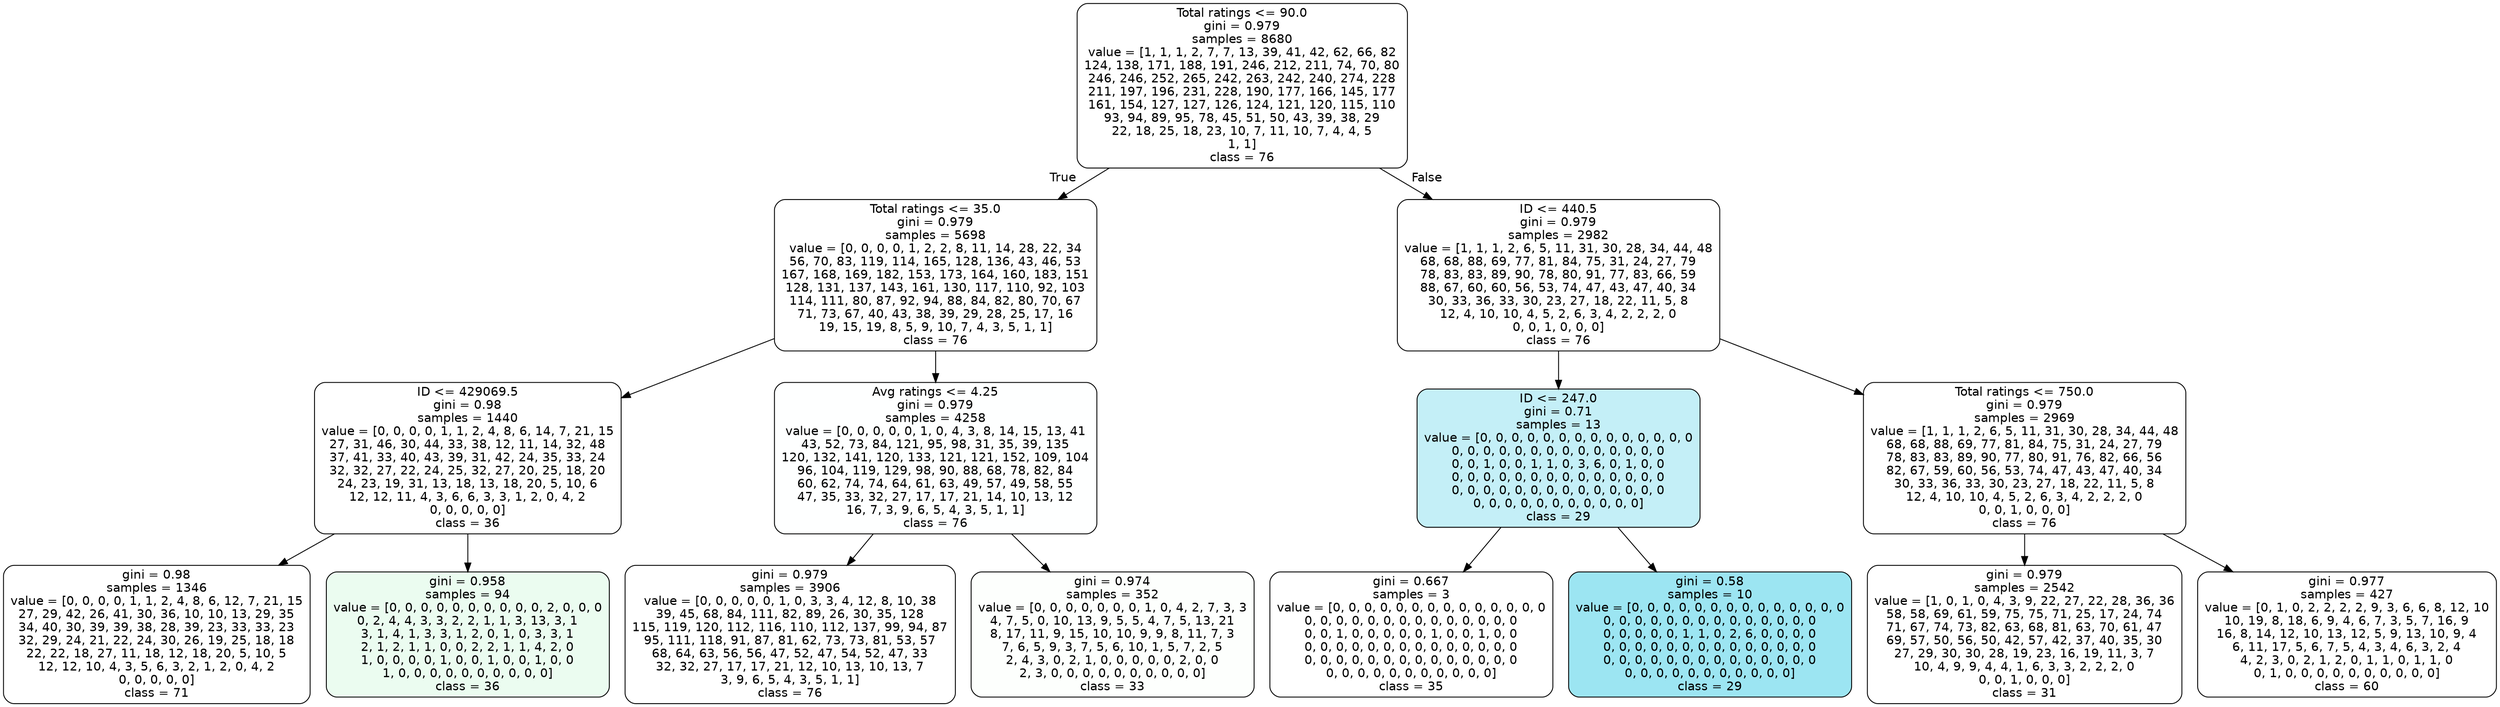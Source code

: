 digraph Tree {
node [shape=box, style="filled, rounded", color="black", fontname="helvetica"] ;
edge [fontname="helvetica"] ;
0 [label="Total ratings <= 90.0\ngini = 0.979\nsamples = 8680\nvalue = [1, 1, 1, 2, 7, 7, 13, 39, 41, 42, 62, 66, 82\n124, 138, 171, 188, 191, 246, 212, 211, 74, 70, 80\n246, 246, 252, 265, 242, 263, 242, 240, 274, 228\n211, 197, 196, 231, 228, 190, 177, 166, 145, 177\n161, 154, 127, 127, 126, 124, 121, 120, 115, 110\n93, 94, 89, 95, 78, 45, 51, 50, 43, 39, 38, 29\n22, 18, 25, 18, 23, 10, 7, 11, 10, 7, 4, 4, 5\n1, 1]\nclass = 76", fillcolor="#ffffff"] ;
1 [label="Total ratings <= 35.0\ngini = 0.979\nsamples = 5698\nvalue = [0, 0, 0, 0, 1, 2, 2, 8, 11, 14, 28, 22, 34\n56, 70, 83, 119, 114, 165, 128, 136, 43, 46, 53\n167, 168, 169, 182, 153, 173, 164, 160, 183, 151\n128, 131, 137, 143, 161, 130, 117, 110, 92, 103\n114, 111, 80, 87, 92, 94, 88, 84, 82, 80, 70, 67\n71, 73, 67, 40, 43, 38, 39, 29, 28, 25, 17, 16\n19, 15, 19, 8, 5, 9, 10, 7, 4, 3, 5, 1, 1]\nclass = 76", fillcolor="#ffffff"] ;
0 -> 1 [labeldistance=2.5, labelangle=45, headlabel="True"] ;
2 [label="ID <= 429069.5\ngini = 0.98\nsamples = 1440\nvalue = [0, 0, 0, 0, 1, 1, 2, 4, 8, 6, 14, 7, 21, 15\n27, 31, 46, 30, 44, 33, 38, 12, 11, 14, 32, 48\n37, 41, 33, 40, 43, 39, 31, 42, 24, 35, 33, 24\n32, 32, 27, 22, 24, 25, 32, 27, 20, 25, 18, 20\n24, 23, 19, 31, 13, 18, 13, 18, 20, 5, 10, 6\n12, 12, 11, 4, 3, 6, 6, 3, 3, 1, 2, 0, 4, 2\n0, 0, 0, 0, 0]\nclass = 36", fillcolor="#ffffff"] ;
1 -> 2 ;
3 [label="gini = 0.98\nsamples = 1346\nvalue = [0, 0, 0, 0, 1, 1, 2, 4, 8, 6, 12, 7, 21, 15\n27, 29, 42, 26, 41, 30, 36, 10, 10, 13, 29, 35\n34, 40, 30, 39, 39, 38, 28, 39, 23, 33, 33, 23\n32, 29, 24, 21, 22, 24, 30, 26, 19, 25, 18, 18\n22, 22, 18, 27, 11, 18, 12, 18, 20, 5, 10, 5\n12, 12, 10, 4, 3, 5, 6, 3, 2, 1, 2, 0, 4, 2\n0, 0, 0, 0, 0]\nclass = 71", fillcolor="#ffffff"] ;
2 -> 3 ;
4 [label="gini = 0.958\nsamples = 94\nvalue = [0, 0, 0, 0, 0, 0, 0, 0, 0, 0, 2, 0, 0, 0\n0, 2, 4, 4, 3, 3, 2, 2, 1, 1, 3, 13, 3, 1\n3, 1, 4, 1, 3, 3, 1, 2, 0, 1, 0, 3, 3, 1\n2, 1, 2, 1, 1, 0, 0, 2, 2, 1, 1, 4, 2, 0\n1, 0, 0, 0, 0, 1, 0, 0, 1, 0, 0, 1, 0, 0\n1, 0, 0, 0, 0, 0, 0, 0, 0, 0, 0]\nclass = 36", fillcolor="#ebfcf0"] ;
2 -> 4 ;
5 [label="Avg ratings <= 4.25\ngini = 0.979\nsamples = 4258\nvalue = [0, 0, 0, 0, 0, 1, 0, 4, 3, 8, 14, 15, 13, 41\n43, 52, 73, 84, 121, 95, 98, 31, 35, 39, 135\n120, 132, 141, 120, 133, 121, 121, 152, 109, 104\n96, 104, 119, 129, 98, 90, 88, 68, 78, 82, 84\n60, 62, 74, 74, 64, 61, 63, 49, 57, 49, 58, 55\n47, 35, 33, 32, 27, 17, 17, 21, 14, 10, 13, 12\n16, 7, 3, 9, 6, 5, 4, 3, 5, 1, 1]\nclass = 76", fillcolor="#feffff"] ;
1 -> 5 ;
6 [label="gini = 0.979\nsamples = 3906\nvalue = [0, 0, 0, 0, 0, 1, 0, 3, 3, 4, 12, 8, 10, 38\n39, 45, 68, 84, 111, 82, 89, 26, 30, 35, 128\n115, 119, 120, 112, 116, 110, 112, 137, 99, 94, 87\n95, 111, 118, 91, 87, 81, 62, 73, 73, 81, 53, 57\n68, 64, 63, 56, 56, 47, 52, 47, 54, 52, 47, 33\n32, 32, 27, 17, 17, 21, 12, 10, 13, 10, 13, 7\n3, 9, 6, 5, 4, 3, 5, 1, 1]\nclass = 76", fillcolor="#ffffff"] ;
5 -> 6 ;
7 [label="gini = 0.974\nsamples = 352\nvalue = [0, 0, 0, 0, 0, 0, 0, 1, 0, 4, 2, 7, 3, 3\n4, 7, 5, 0, 10, 13, 9, 5, 5, 4, 7, 5, 13, 21\n8, 17, 11, 9, 15, 10, 10, 9, 9, 8, 11, 7, 3\n7, 6, 5, 9, 3, 7, 5, 6, 10, 1, 5, 7, 2, 5\n2, 4, 3, 0, 2, 1, 0, 0, 0, 0, 0, 2, 0, 0\n2, 3, 0, 0, 0, 0, 0, 0, 0, 0, 0, 0]\nclass = 33", fillcolor="#fdfffd"] ;
5 -> 7 ;
8 [label="ID <= 440.5\ngini = 0.979\nsamples = 2982\nvalue = [1, 1, 1, 2, 6, 5, 11, 31, 30, 28, 34, 44, 48\n68, 68, 88, 69, 77, 81, 84, 75, 31, 24, 27, 79\n78, 83, 83, 89, 90, 78, 80, 91, 77, 83, 66, 59\n88, 67, 60, 60, 56, 53, 74, 47, 43, 47, 40, 34\n30, 33, 36, 33, 30, 23, 27, 18, 22, 11, 5, 8\n12, 4, 10, 10, 4, 5, 2, 6, 3, 4, 2, 2, 2, 0\n0, 0, 1, 0, 0, 0]\nclass = 76", fillcolor="#ffffff"] ;
0 -> 8 [labeldistance=2.5, labelangle=-45, headlabel="False"] ;
9 [label="ID <= 247.0\ngini = 0.71\nsamples = 13\nvalue = [0, 0, 0, 0, 0, 0, 0, 0, 0, 0, 0, 0, 0, 0\n0, 0, 0, 0, 0, 0, 0, 0, 0, 0, 0, 0, 0, 0\n0, 0, 1, 0, 0, 1, 1, 0, 3, 6, 0, 1, 0, 0\n0, 0, 0, 0, 0, 0, 0, 0, 0, 0, 0, 0, 0, 0\n0, 0, 0, 0, 0, 0, 0, 0, 0, 0, 0, 0, 0, 0\n0, 0, 0, 0, 0, 0, 0, 0, 0, 0, 0]\nclass = 29", fillcolor="#c4eff7"] ;
8 -> 9 ;
10 [label="gini = 0.667\nsamples = 3\nvalue = [0, 0, 0, 0, 0, 0, 0, 0, 0, 0, 0, 0, 0, 0\n0, 0, 0, 0, 0, 0, 0, 0, 0, 0, 0, 0, 0, 0\n0, 0, 1, 0, 0, 0, 0, 0, 1, 0, 0, 1, 0, 0\n0, 0, 0, 0, 0, 0, 0, 0, 0, 0, 0, 0, 0, 0\n0, 0, 0, 0, 0, 0, 0, 0, 0, 0, 0, 0, 0, 0\n0, 0, 0, 0, 0, 0, 0, 0, 0, 0, 0]\nclass = 35", fillcolor="#ffffff"] ;
9 -> 10 ;
11 [label="gini = 0.58\nsamples = 10\nvalue = [0, 0, 0, 0, 0, 0, 0, 0, 0, 0, 0, 0, 0, 0\n0, 0, 0, 0, 0, 0, 0, 0, 0, 0, 0, 0, 0, 0\n0, 0, 0, 0, 0, 1, 1, 0, 2, 6, 0, 0, 0, 0\n0, 0, 0, 0, 0, 0, 0, 0, 0, 0, 0, 0, 0, 0\n0, 0, 0, 0, 0, 0, 0, 0, 0, 0, 0, 0, 0, 0\n0, 0, 0, 0, 0, 0, 0, 0, 0, 0, 0]\nclass = 29", fillcolor="#9ce5f2"] ;
9 -> 11 ;
12 [label="Total ratings <= 750.0\ngini = 0.979\nsamples = 2969\nvalue = [1, 1, 1, 2, 6, 5, 11, 31, 30, 28, 34, 44, 48\n68, 68, 88, 69, 77, 81, 84, 75, 31, 24, 27, 79\n78, 83, 83, 89, 90, 77, 80, 91, 76, 82, 66, 56\n82, 67, 59, 60, 56, 53, 74, 47, 43, 47, 40, 34\n30, 33, 36, 33, 30, 23, 27, 18, 22, 11, 5, 8\n12, 4, 10, 10, 4, 5, 2, 6, 3, 4, 2, 2, 2, 0\n0, 0, 1, 0, 0, 0]\nclass = 76", fillcolor="#ffffff"] ;
8 -> 12 ;
13 [label="gini = 0.979\nsamples = 2542\nvalue = [1, 0, 1, 0, 4, 3, 9, 22, 27, 22, 28, 36, 36\n58, 58, 69, 61, 59, 75, 75, 71, 25, 17, 24, 74\n71, 67, 74, 73, 82, 63, 68, 81, 63, 70, 61, 47\n69, 57, 50, 56, 50, 42, 57, 42, 37, 40, 35, 30\n27, 29, 30, 30, 28, 19, 23, 16, 19, 11, 3, 7\n10, 4, 9, 9, 4, 4, 1, 6, 3, 3, 2, 2, 2, 0\n0, 0, 1, 0, 0, 0]\nclass = 31", fillcolor="#ffffff"] ;
12 -> 13 ;
14 [label="gini = 0.977\nsamples = 427\nvalue = [0, 1, 0, 2, 2, 2, 2, 9, 3, 6, 6, 8, 12, 10\n10, 19, 8, 18, 6, 9, 4, 6, 7, 3, 5, 7, 16, 9\n16, 8, 14, 12, 10, 13, 12, 5, 9, 13, 10, 9, 4\n6, 11, 17, 5, 6, 7, 5, 4, 3, 4, 6, 3, 2, 4\n4, 2, 3, 0, 2, 1, 2, 0, 1, 1, 0, 1, 1, 0\n0, 1, 0, 0, 0, 0, 0, 0, 0, 0, 0, 0]\nclass = 60", fillcolor="#ffffff"] ;
12 -> 14 ;
}
